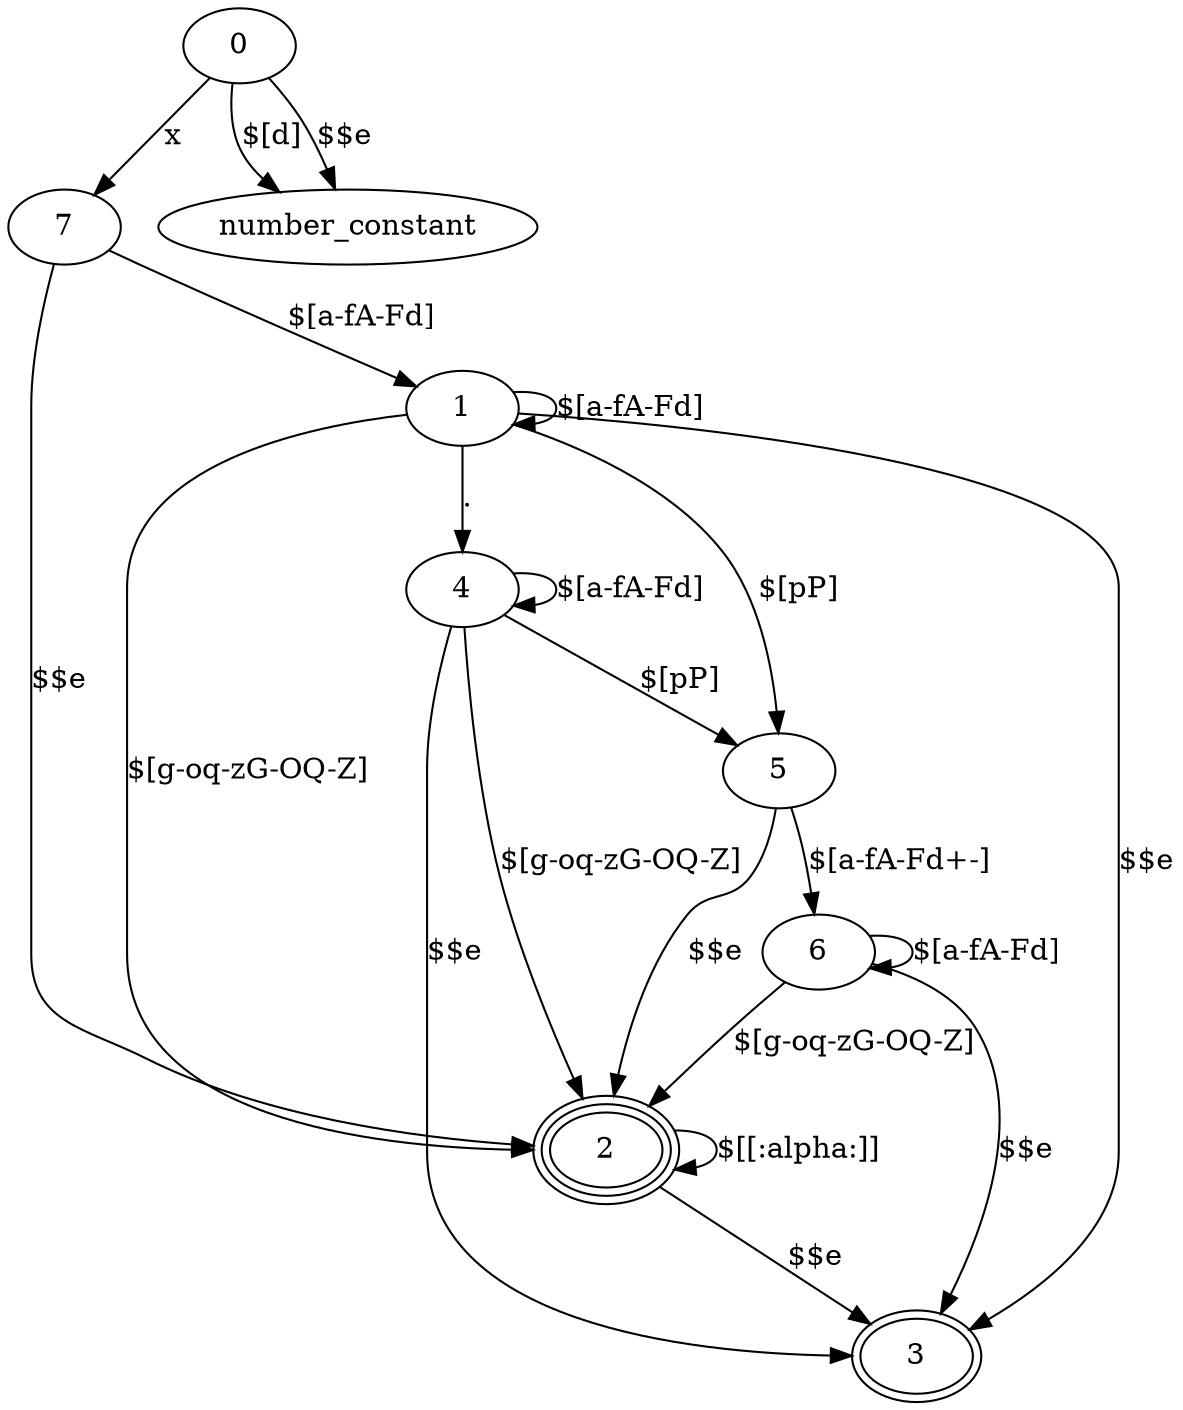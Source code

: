 digraph hex_number_constant {
    3 [peripheries=2]
    2 [peripheries=3]

    0 -> 7 [label="x"]
    0 -> number_constant [label="$[\d]"]
    0 -> number_constant [label="$$e"]

    7 -> 1 [label="$[a-fA-F\d]"]
    7 -> 2 [label="$$e"]

    1 -> 1 [label="$[a-fA-F\d]"]
    1 -> 2 [label="$[g-oq-zG-OQ-Z]"]
    1 -> 3 [label="$$e"]

    2 -> 2 [label="$[[:alpha:]]"]
    2 -> 3 [label="$$e"]

    1 -> 4 [label="."]
    4 -> 4 [label="$[a-fA-F\d]"]
    4 -> 2 [label="$[g-oq-zG-OQ-Z]"]
    4 -> 3 [label="$$e"]
    1 -> 5 [label="$[pP]"]

    4 -> 5 [label="$[pP]"]
    5 -> 6 [label="$[a-fA-F\d\+\-]"]
    5 -> 2 [label="$$e"]

    6 -> 6 [label="$[a-fA-F\d]"]
    6 -> 2 [label="$[g-oq-zG-OQ-Z]"]
    6 -> 3 [label="$$e"]
}